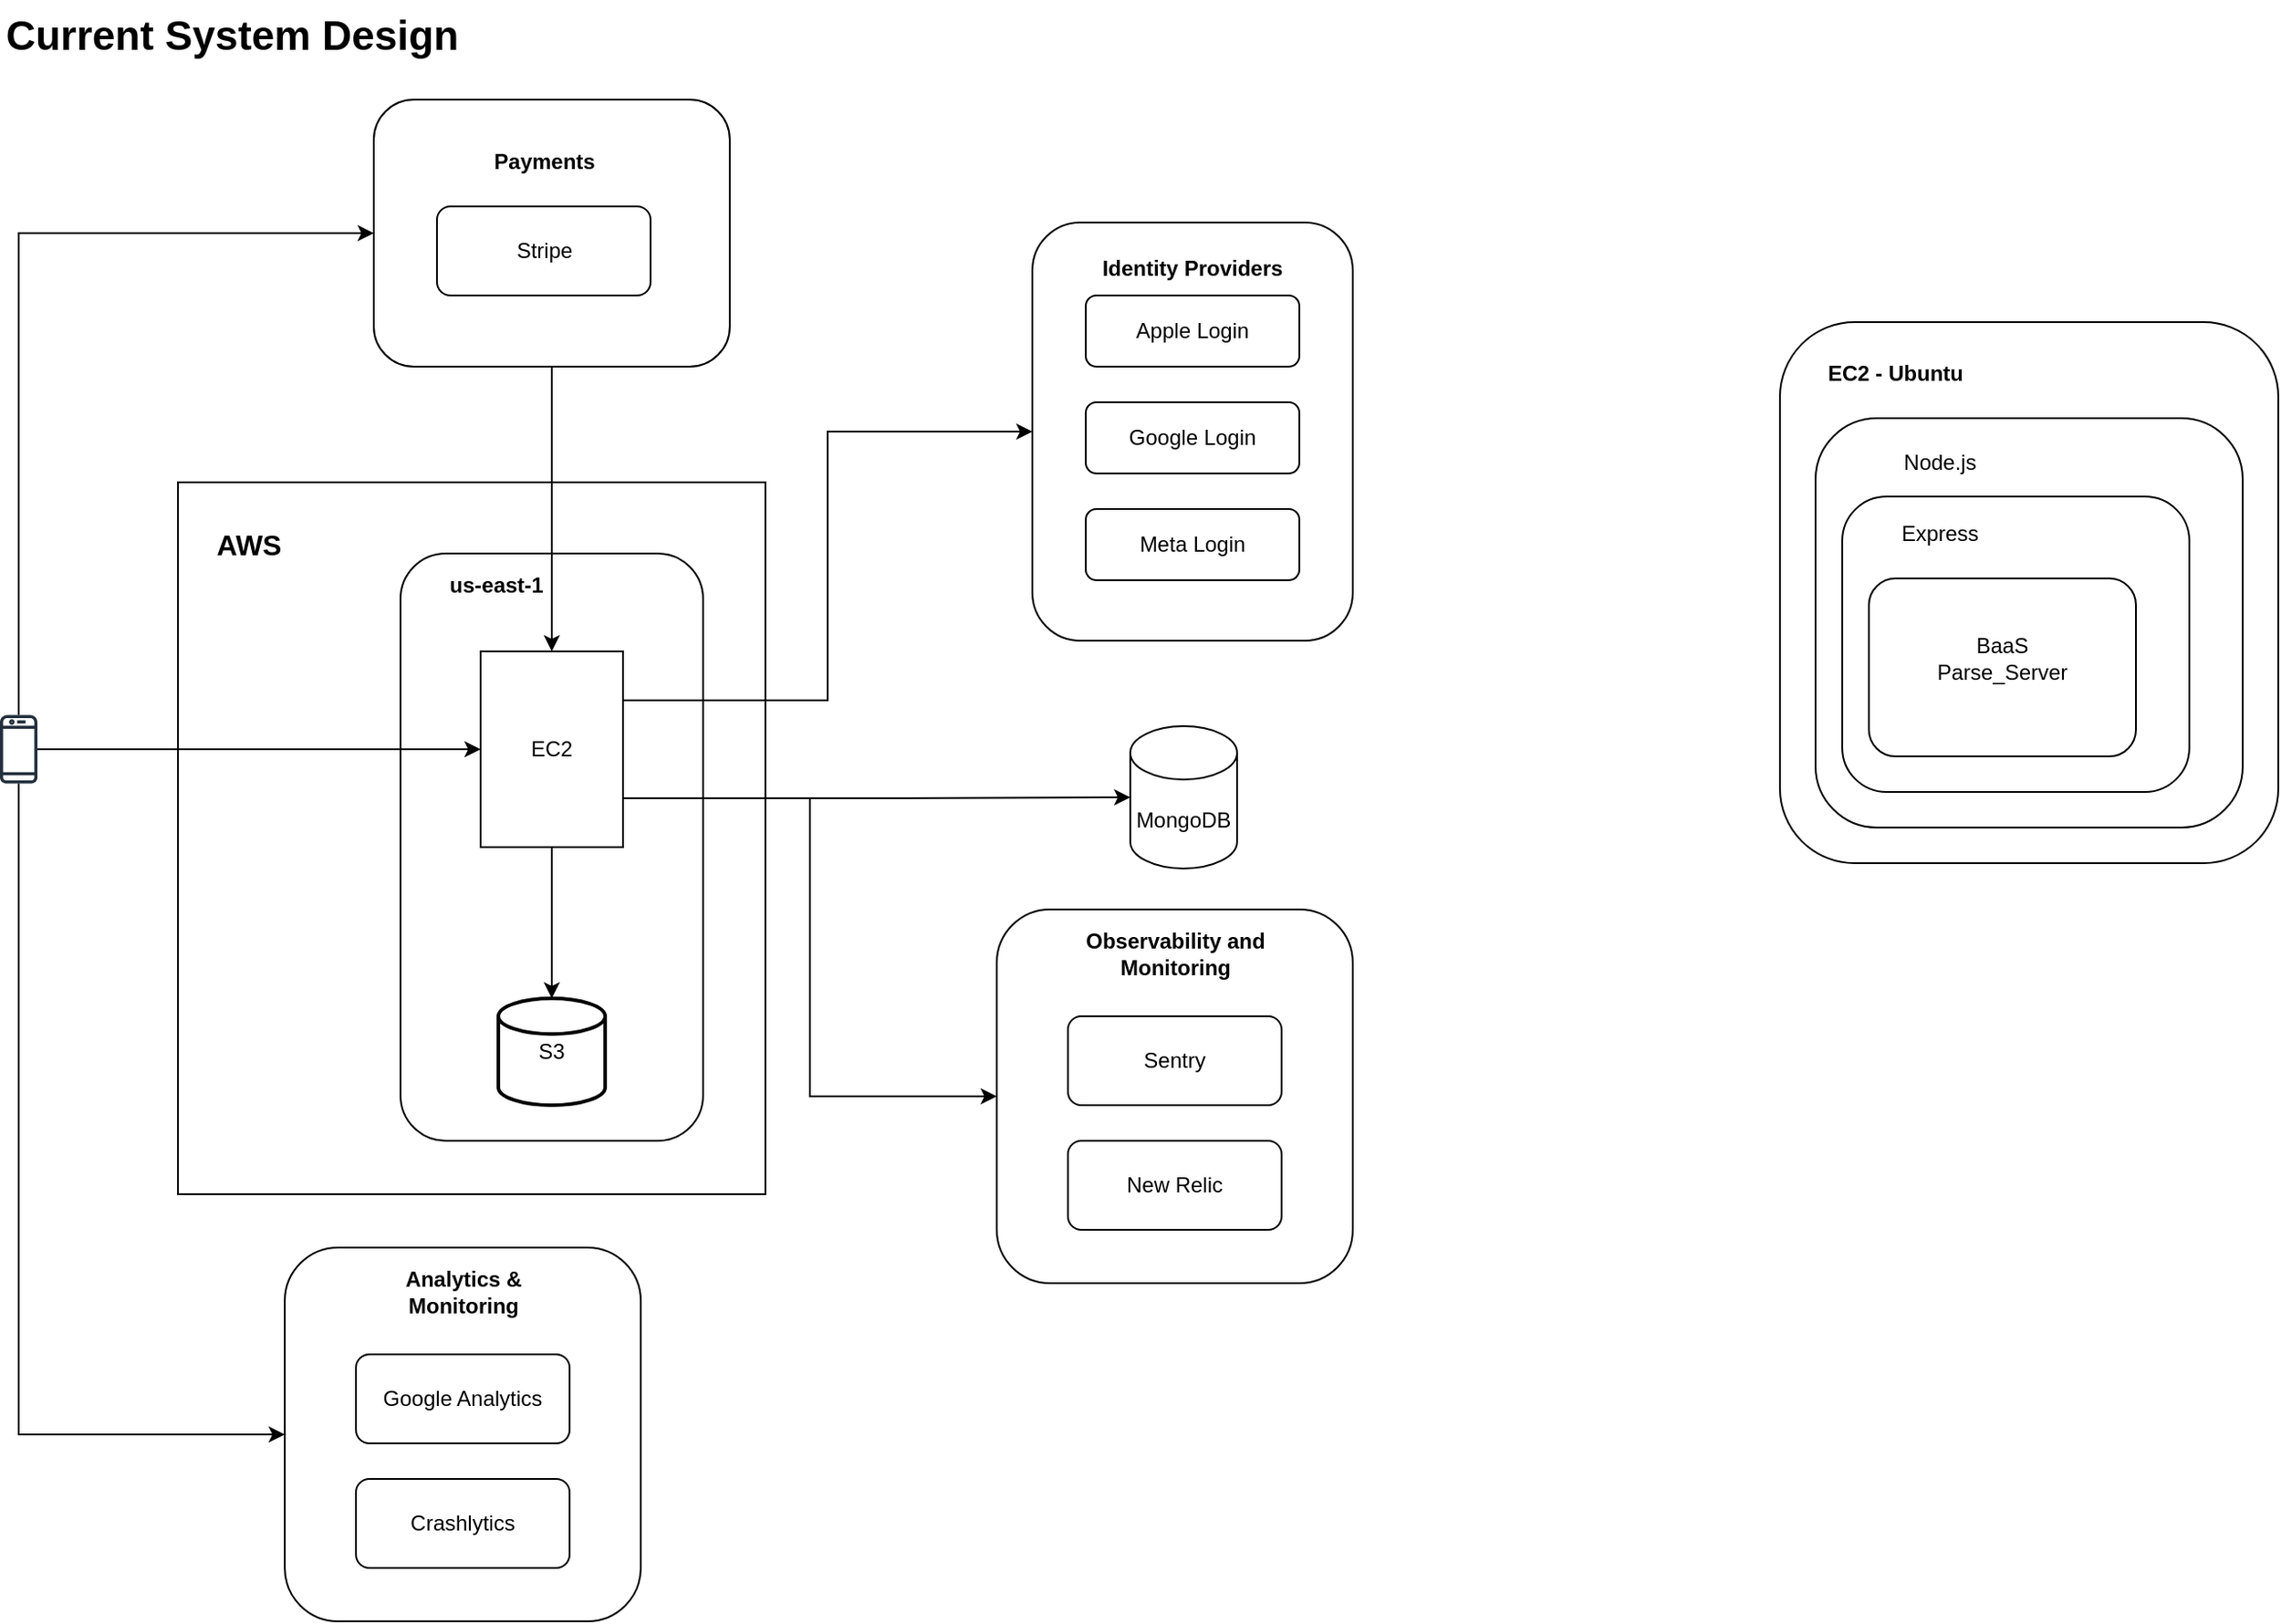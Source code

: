 <mxfile version="24.8.2">
  <diagram name="Page-1" id="NKPnQRwSP1cfZ27L-5-N">
    <mxGraphModel dx="1434" dy="907" grid="1" gridSize="10" guides="1" tooltips="1" connect="1" arrows="1" fold="1" page="1" pageScale="1" pageWidth="1700" pageHeight="1100" math="0" shadow="0">
      <root>
        <mxCell id="0" />
        <mxCell id="1" parent="0" />
        <mxCell id="Hi555N7dm8DbJ_s_1SJW-49" style="edgeStyle=orthogonalEdgeStyle;rounded=0;orthogonalLoop=1;jettySize=auto;html=1;" parent="1" source="Hi555N7dm8DbJ_s_1SJW-44" target="Hi555N7dm8DbJ_s_1SJW-3" edge="1">
          <mxGeometry relative="1" as="geometry" />
        </mxCell>
        <mxCell id="Hi555N7dm8DbJ_s_1SJW-44" value="" style="rounded=1;whiteSpace=wrap;html=1;fillColor=none;" parent="1" vertex="1">
          <mxGeometry x="250" y="81" width="200" height="150" as="geometry" />
        </mxCell>
        <mxCell id="Hi555N7dm8DbJ_s_1SJW-27" value="" style="rounded=1;whiteSpace=wrap;html=1;fillColor=none;" parent="1" vertex="1">
          <mxGeometry x="265" y="336" width="170" height="330" as="geometry" />
        </mxCell>
        <mxCell id="Hi555N7dm8DbJ_s_1SJW-12" value="" style="rounded=0;whiteSpace=wrap;html=1;fillColor=none;" parent="1" vertex="1">
          <mxGeometry x="140" y="296" width="330" height="400" as="geometry" />
        </mxCell>
        <mxCell id="Hi555N7dm8DbJ_s_1SJW-1" value="Current System Design" style="text;html=1;align=center;verticalAlign=middle;resizable=0;points=[];autosize=1;strokeColor=none;fillColor=none;fontSize=23;fontStyle=1" parent="1" vertex="1">
          <mxGeometry x="40" y="25" width="260" height="40" as="geometry" />
        </mxCell>
        <mxCell id="Hi555N7dm8DbJ_s_1SJW-2" value="MongoDB" style="shape=cylinder3;whiteSpace=wrap;html=1;boundedLbl=1;backgroundOutline=1;size=15;" parent="1" vertex="1">
          <mxGeometry x="675" y="433" width="60" height="80" as="geometry" />
        </mxCell>
        <mxCell id="Hi555N7dm8DbJ_s_1SJW-14" style="edgeStyle=orthogonalEdgeStyle;rounded=0;orthogonalLoop=1;jettySize=auto;html=1;exitX=1;exitY=0.75;exitDx=0;exitDy=0;entryX=0;entryY=0.5;entryDx=0;entryDy=0;entryPerimeter=0;" parent="1" source="Hi555N7dm8DbJ_s_1SJW-3" target="Hi555N7dm8DbJ_s_1SJW-2" edge="1">
          <mxGeometry relative="1" as="geometry">
            <mxPoint x="640" y="566" as="targetPoint" />
          </mxGeometry>
        </mxCell>
        <mxCell id="Hi555N7dm8DbJ_s_1SJW-20" style="edgeStyle=orthogonalEdgeStyle;rounded=0;orthogonalLoop=1;jettySize=auto;html=1;exitX=1;exitY=0.25;exitDx=0;exitDy=0;entryX=0;entryY=0.5;entryDx=0;entryDy=0;" parent="1" source="Hi555N7dm8DbJ_s_1SJW-3" target="Hi555N7dm8DbJ_s_1SJW-18" edge="1">
          <mxGeometry relative="1" as="geometry" />
        </mxCell>
        <mxCell id="Hi555N7dm8DbJ_s_1SJW-33" style="edgeStyle=orthogonalEdgeStyle;rounded=0;orthogonalLoop=1;jettySize=auto;html=1;exitX=1;exitY=0.75;exitDx=0;exitDy=0;entryX=0;entryY=0.5;entryDx=0;entryDy=0;" parent="1" source="Hi555N7dm8DbJ_s_1SJW-3" target="Hi555N7dm8DbJ_s_1SJW-29" edge="1">
          <mxGeometry relative="1" as="geometry" />
        </mxCell>
        <mxCell id="Hi555N7dm8DbJ_s_1SJW-3" value="EC2" style="rounded=0;whiteSpace=wrap;html=1;" parent="1" vertex="1">
          <mxGeometry x="310" y="391" width="80" height="110" as="geometry" />
        </mxCell>
        <mxCell id="Hi555N7dm8DbJ_s_1SJW-25" style="edgeStyle=orthogonalEdgeStyle;rounded=0;orthogonalLoop=1;jettySize=auto;html=1;entryX=0;entryY=0.5;entryDx=0;entryDy=0;" parent="1" source="Hi555N7dm8DbJ_s_1SJW-5" target="Hi555N7dm8DbJ_s_1SJW-23" edge="1">
          <mxGeometry relative="1" as="geometry">
            <Array as="points">
              <mxPoint x="51" y="831" />
            </Array>
          </mxGeometry>
        </mxCell>
        <mxCell id="Hi555N7dm8DbJ_s_1SJW-51" style="edgeStyle=orthogonalEdgeStyle;rounded=0;orthogonalLoop=1;jettySize=auto;html=1;entryX=0;entryY=0.5;entryDx=0;entryDy=0;" parent="1" source="Hi555N7dm8DbJ_s_1SJW-5" target="Hi555N7dm8DbJ_s_1SJW-44" edge="1">
          <mxGeometry relative="1" as="geometry">
            <Array as="points">
              <mxPoint x="51" y="156" />
            </Array>
          </mxGeometry>
        </mxCell>
        <mxCell id="Hi555N7dm8DbJ_s_1SJW-5" value="" style="sketch=0;outlineConnect=0;fontColor=#232F3E;gradientColor=none;fillColor=#232F3D;strokeColor=none;dashed=0;verticalLabelPosition=bottom;verticalAlign=top;align=center;html=1;fontSize=12;fontStyle=0;aspect=fixed;pointerEvents=1;shape=mxgraph.aws4.mobile_client;" parent="1" vertex="1">
          <mxGeometry x="40" y="426" width="21.03" height="40" as="geometry" />
        </mxCell>
        <mxCell id="Hi555N7dm8DbJ_s_1SJW-10" style="edgeStyle=orthogonalEdgeStyle;rounded=0;orthogonalLoop=1;jettySize=auto;html=1;entryX=0;entryY=0.5;entryDx=0;entryDy=0;" parent="1" source="Hi555N7dm8DbJ_s_1SJW-5" target="Hi555N7dm8DbJ_s_1SJW-3" edge="1">
          <mxGeometry relative="1" as="geometry">
            <mxPoint x="229" y="446" as="sourcePoint" />
          </mxGeometry>
        </mxCell>
        <mxCell id="Hi555N7dm8DbJ_s_1SJW-7" value="S3" style="strokeWidth=2;html=1;shape=mxgraph.flowchart.database;whiteSpace=wrap;" parent="1" vertex="1">
          <mxGeometry x="320" y="586" width="60" height="60" as="geometry" />
        </mxCell>
        <mxCell id="Hi555N7dm8DbJ_s_1SJW-11" style="edgeStyle=orthogonalEdgeStyle;rounded=0;orthogonalLoop=1;jettySize=auto;html=1;exitX=0.5;exitY=1;exitDx=0;exitDy=0;entryX=0.5;entryY=0;entryDx=0;entryDy=0;entryPerimeter=0;" parent="1" source="Hi555N7dm8DbJ_s_1SJW-3" target="Hi555N7dm8DbJ_s_1SJW-7" edge="1">
          <mxGeometry relative="1" as="geometry" />
        </mxCell>
        <mxCell id="Hi555N7dm8DbJ_s_1SJW-13" value="AWS" style="text;html=1;align=center;verticalAlign=middle;whiteSpace=wrap;rounded=0;fontStyle=1;fontSize=16;" parent="1" vertex="1">
          <mxGeometry x="150" y="316" width="60" height="30" as="geometry" />
        </mxCell>
        <mxCell id="Hi555N7dm8DbJ_s_1SJW-15" value="Apple Login" style="rounded=1;whiteSpace=wrap;html=1;" parent="1" vertex="1">
          <mxGeometry x="650" y="191" width="120" height="40" as="geometry" />
        </mxCell>
        <mxCell id="Hi555N7dm8DbJ_s_1SJW-16" value="Google Login" style="rounded=1;whiteSpace=wrap;html=1;" parent="1" vertex="1">
          <mxGeometry x="650" y="251" width="120" height="40" as="geometry" />
        </mxCell>
        <mxCell id="Hi555N7dm8DbJ_s_1SJW-17" value="Meta Login" style="rounded=1;whiteSpace=wrap;html=1;" parent="1" vertex="1">
          <mxGeometry x="650" y="311" width="120" height="40" as="geometry" />
        </mxCell>
        <mxCell id="Hi555N7dm8DbJ_s_1SJW-18" value="" style="rounded=1;whiteSpace=wrap;html=1;fillColor=none;" parent="1" vertex="1">
          <mxGeometry x="620" y="150" width="180" height="235" as="geometry" />
        </mxCell>
        <mxCell id="Hi555N7dm8DbJ_s_1SJW-19" value="Identity Providers" style="text;html=1;align=center;verticalAlign=middle;whiteSpace=wrap;rounded=0;fontStyle=1" parent="1" vertex="1">
          <mxGeometry x="650" y="161" width="120" height="30" as="geometry" />
        </mxCell>
        <mxCell id="Hi555N7dm8DbJ_s_1SJW-23" value="" style="rounded=1;whiteSpace=wrap;html=1;fillColor=none;" parent="1" vertex="1">
          <mxGeometry x="200" y="726" width="200" height="210" as="geometry" />
        </mxCell>
        <mxCell id="Hi555N7dm8DbJ_s_1SJW-21" value="Google Analytics" style="rounded=1;whiteSpace=wrap;html=1;" parent="1" vertex="1">
          <mxGeometry x="240" y="786" width="120" height="50" as="geometry" />
        </mxCell>
        <mxCell id="Hi555N7dm8DbJ_s_1SJW-22" value="Crashlytics" style="rounded=1;whiteSpace=wrap;html=1;" parent="1" vertex="1">
          <mxGeometry x="240" y="856" width="120" height="50" as="geometry" />
        </mxCell>
        <mxCell id="Hi555N7dm8DbJ_s_1SJW-24" value="Analytics &amp;amp; Monitoring" style="text;html=1;align=center;verticalAlign=middle;whiteSpace=wrap;rounded=0;fontStyle=1" parent="1" vertex="1">
          <mxGeometry x="235.5" y="736" width="129" height="30" as="geometry" />
        </mxCell>
        <mxCell id="Hi555N7dm8DbJ_s_1SJW-28" value="us-east-1" style="text;html=1;align=center;verticalAlign=middle;whiteSpace=wrap;rounded=0;fontStyle=1" parent="1" vertex="1">
          <mxGeometry x="289" y="339" width="60" height="30" as="geometry" />
        </mxCell>
        <mxCell id="Hi555N7dm8DbJ_s_1SJW-29" value="" style="rounded=1;whiteSpace=wrap;html=1;fillColor=none;" parent="1" vertex="1">
          <mxGeometry x="600" y="536" width="200" height="210" as="geometry" />
        </mxCell>
        <mxCell id="Hi555N7dm8DbJ_s_1SJW-30" value="Sentry" style="rounded=1;whiteSpace=wrap;html=1;" parent="1" vertex="1">
          <mxGeometry x="640" y="596" width="120" height="50" as="geometry" />
        </mxCell>
        <mxCell id="Hi555N7dm8DbJ_s_1SJW-31" value="New Relic" style="rounded=1;whiteSpace=wrap;html=1;" parent="1" vertex="1">
          <mxGeometry x="640" y="666" width="120" height="50" as="geometry" />
        </mxCell>
        <mxCell id="Hi555N7dm8DbJ_s_1SJW-32" value="Observability and Monitoring" style="text;html=1;align=center;verticalAlign=middle;whiteSpace=wrap;rounded=0;fontStyle=1" parent="1" vertex="1">
          <mxGeometry x="635.5" y="546" width="129" height="30" as="geometry" />
        </mxCell>
        <mxCell id="Hi555N7dm8DbJ_s_1SJW-34" value="" style="rounded=1;whiteSpace=wrap;html=1;" parent="1" vertex="1">
          <mxGeometry x="1040" y="206" width="280" height="304" as="geometry" />
        </mxCell>
        <mxCell id="Hi555N7dm8DbJ_s_1SJW-35" value="EC2 - Ubuntu" style="text;html=1;align=center;verticalAlign=middle;whiteSpace=wrap;rounded=0;fontStyle=1" parent="1" vertex="1">
          <mxGeometry x="1060" y="220" width="90" height="30" as="geometry" />
        </mxCell>
        <mxCell id="Hi555N7dm8DbJ_s_1SJW-36" value="" style="rounded=1;whiteSpace=wrap;html=1;" parent="1" vertex="1">
          <mxGeometry x="1060" y="260" width="240" height="230" as="geometry" />
        </mxCell>
        <mxCell id="Hi555N7dm8DbJ_s_1SJW-37" value="Node.js" style="text;html=1;align=center;verticalAlign=middle;whiteSpace=wrap;rounded=0;" parent="1" vertex="1">
          <mxGeometry x="1100" y="270" width="60" height="30" as="geometry" />
        </mxCell>
        <mxCell id="Hi555N7dm8DbJ_s_1SJW-38" value="" style="rounded=1;whiteSpace=wrap;html=1;fillColor=none;" parent="1" vertex="1">
          <mxGeometry x="1075" y="304" width="195" height="166" as="geometry" />
        </mxCell>
        <mxCell id="Hi555N7dm8DbJ_s_1SJW-39" value="Express" style="text;html=1;align=center;verticalAlign=middle;whiteSpace=wrap;rounded=0;" parent="1" vertex="1">
          <mxGeometry x="1100" y="310" width="60" height="30" as="geometry" />
        </mxCell>
        <mxCell id="Hi555N7dm8DbJ_s_1SJW-40" value="" style="rounded=1;whiteSpace=wrap;html=1;" parent="1" vertex="1">
          <mxGeometry x="1090" y="350" width="150" height="100" as="geometry" />
        </mxCell>
        <mxCell id="Hi555N7dm8DbJ_s_1SJW-41" style="edgeStyle=orthogonalEdgeStyle;rounded=0;orthogonalLoop=1;jettySize=auto;html=1;exitX=0.5;exitY=1;exitDx=0;exitDy=0;" parent="1" source="Hi555N7dm8DbJ_s_1SJW-38" target="Hi555N7dm8DbJ_s_1SJW-38" edge="1">
          <mxGeometry relative="1" as="geometry" />
        </mxCell>
        <mxCell id="Hi555N7dm8DbJ_s_1SJW-42" value="BaaS&lt;div&gt;Parse_Server&lt;/div&gt;" style="text;html=1;align=center;verticalAlign=middle;whiteSpace=wrap;rounded=0;" parent="1" vertex="1">
          <mxGeometry x="1135" y="380" width="60" height="30" as="geometry" />
        </mxCell>
        <mxCell id="Hi555N7dm8DbJ_s_1SJW-43" value="Stripe" style="rounded=1;whiteSpace=wrap;html=1;" parent="1" vertex="1">
          <mxGeometry x="285.5" y="141" width="120" height="50" as="geometry" />
        </mxCell>
        <mxCell id="Hi555N7dm8DbJ_s_1SJW-45" value="Payments" style="text;html=1;align=center;verticalAlign=middle;whiteSpace=wrap;rounded=0;fontStyle=1" parent="1" vertex="1">
          <mxGeometry x="315.5" y="101" width="60" height="30" as="geometry" />
        </mxCell>
      </root>
    </mxGraphModel>
  </diagram>
</mxfile>
